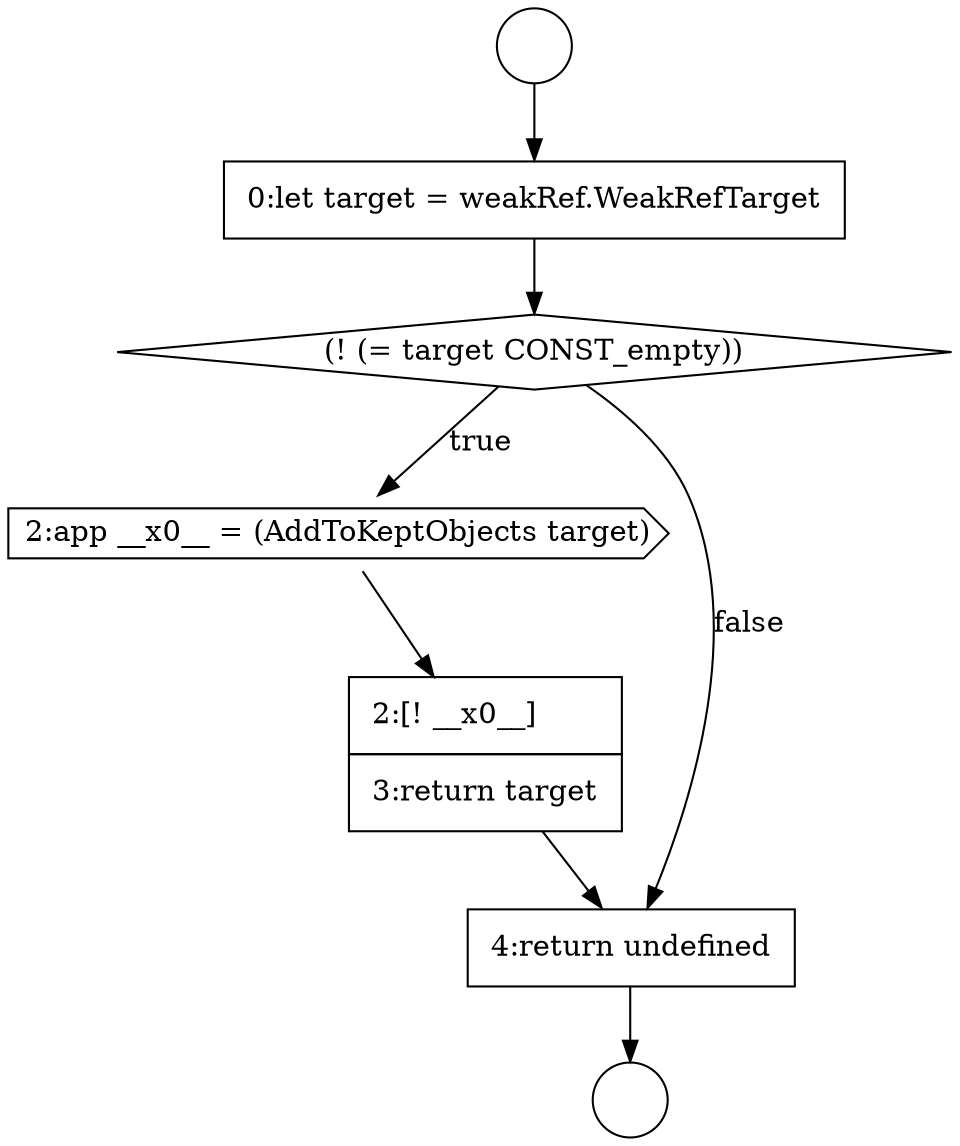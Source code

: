 digraph {
  node18372 [shape=diamond, label=<<font color="black">(! (= target CONST_empty))</font>> color="black" fillcolor="white" style=filled]
  node18371 [shape=none, margin=0, label=<<font color="black">
    <table border="0" cellborder="1" cellspacing="0" cellpadding="10">
      <tr><td align="left">0:let target = weakRef.WeakRefTarget</td></tr>
    </table>
  </font>> color="black" fillcolor="white" style=filled]
  node18373 [shape=cds, label=<<font color="black">2:app __x0__ = (AddToKeptObjects target)</font>> color="black" fillcolor="white" style=filled]
  node18369 [shape=circle label=" " color="black" fillcolor="white" style=filled]
  node18374 [shape=none, margin=0, label=<<font color="black">
    <table border="0" cellborder="1" cellspacing="0" cellpadding="10">
      <tr><td align="left">2:[! __x0__]</td></tr>
      <tr><td align="left">3:return target</td></tr>
    </table>
  </font>> color="black" fillcolor="white" style=filled]
  node18375 [shape=none, margin=0, label=<<font color="black">
    <table border="0" cellborder="1" cellspacing="0" cellpadding="10">
      <tr><td align="left">4:return undefined</td></tr>
    </table>
  </font>> color="black" fillcolor="white" style=filled]
  node18370 [shape=circle label=" " color="black" fillcolor="white" style=filled]
  node18372 -> node18373 [label=<<font color="black">true</font>> color="black"]
  node18372 -> node18375 [label=<<font color="black">false</font>> color="black"]
  node18371 -> node18372 [ color="black"]
  node18375 -> node18370 [ color="black"]
  node18373 -> node18374 [ color="black"]
  node18374 -> node18375 [ color="black"]
  node18369 -> node18371 [ color="black"]
}

